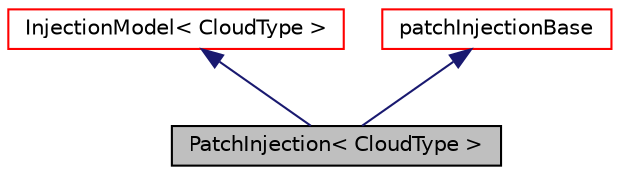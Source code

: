 digraph "PatchInjection&lt; CloudType &gt;"
{
  bgcolor="transparent";
  edge [fontname="Helvetica",fontsize="10",labelfontname="Helvetica",labelfontsize="10"];
  node [fontname="Helvetica",fontsize="10",shape=record];
  Node1 [label="PatchInjection\< CloudType \>",height=0.2,width=0.4,color="black", fillcolor="grey75", style="filled", fontcolor="black"];
  Node2 -> Node1 [dir="back",color="midnightblue",fontsize="10",style="solid",fontname="Helvetica"];
  Node2 [label="InjectionModel\< CloudType \>",height=0.2,width=0.4,color="red",URL="$a01113.html",tooltip="Templated injection model class. "];
  Node3 -> Node1 [dir="back",color="midnightblue",fontsize="10",style="solid",fontname="Helvetica"];
  Node3 [label="patchInjectionBase",height=0.2,width=0.4,color="red",URL="$a01841.html"];
}
